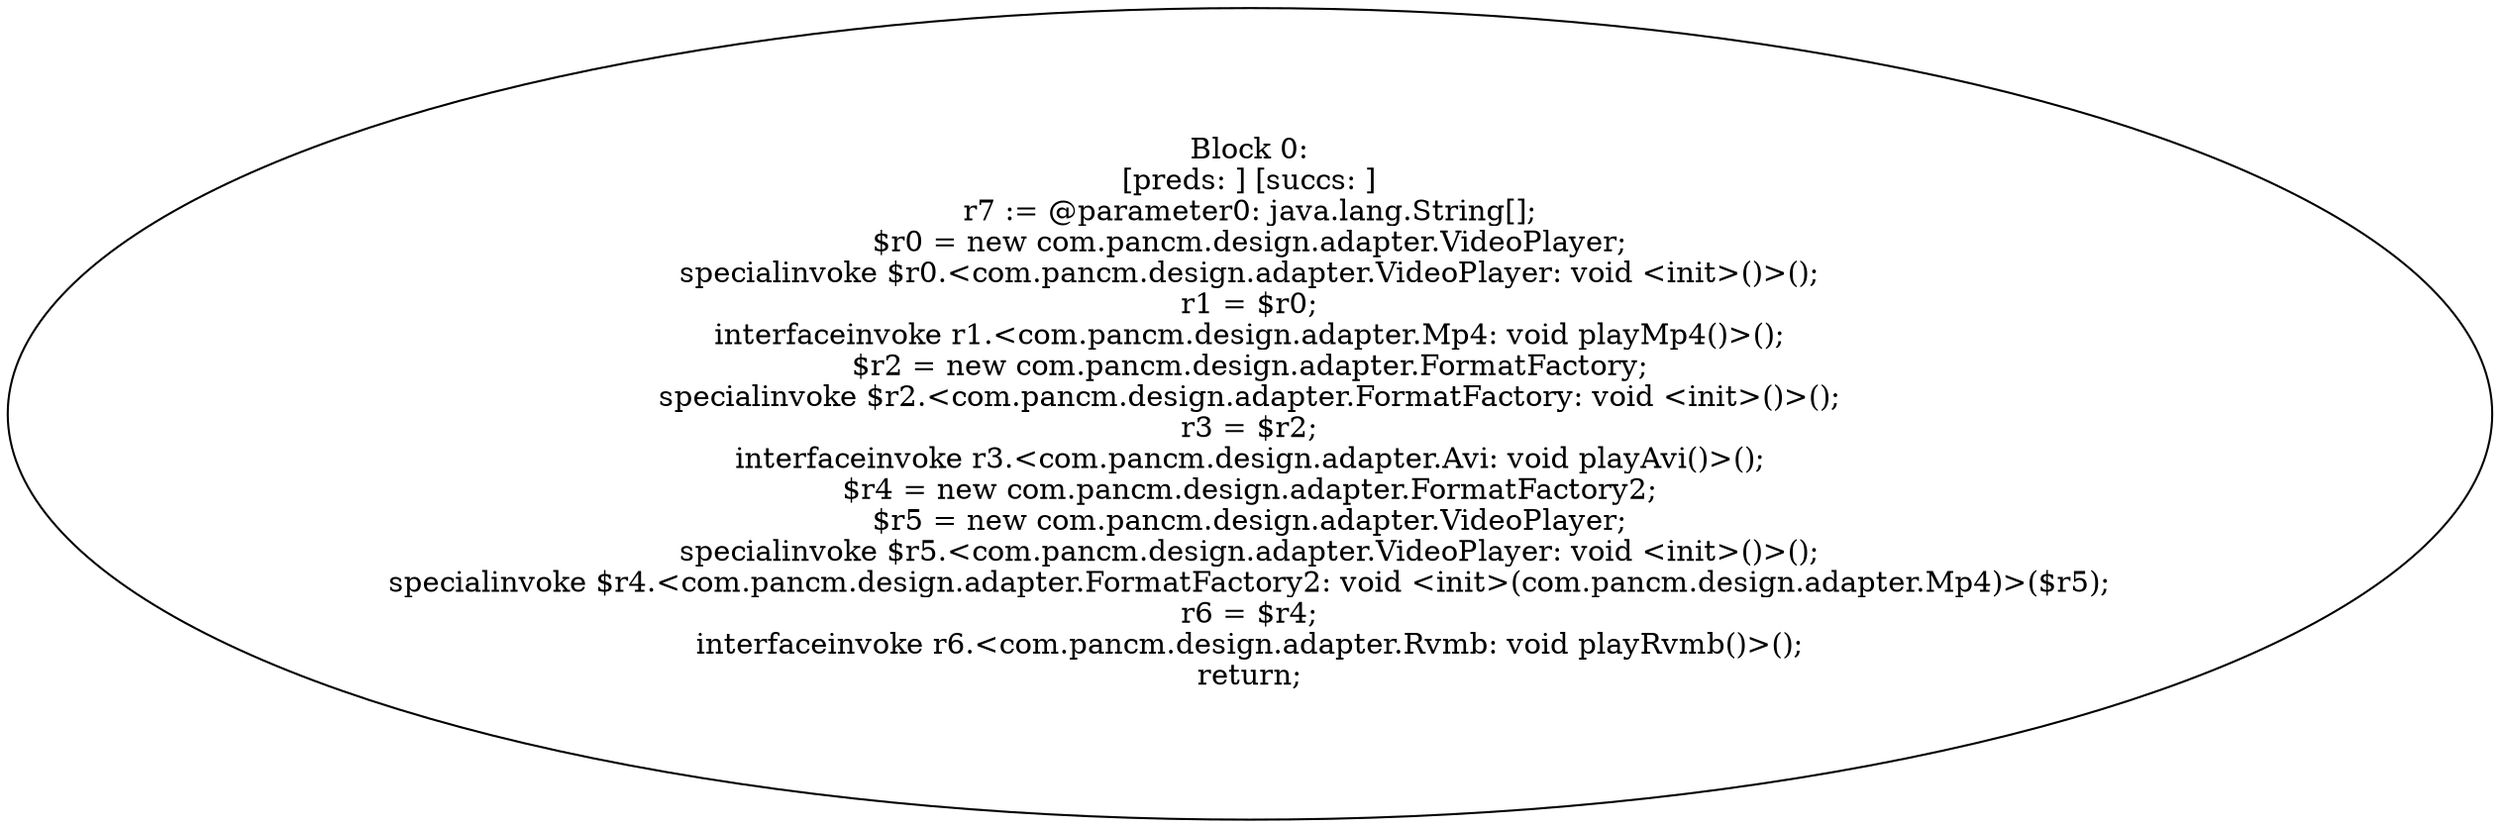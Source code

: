 digraph "unitGraph" {
    "Block 0:
[preds: ] [succs: ]
r7 := @parameter0: java.lang.String[];
$r0 = new com.pancm.design.adapter.VideoPlayer;
specialinvoke $r0.<com.pancm.design.adapter.VideoPlayer: void <init>()>();
r1 = $r0;
interfaceinvoke r1.<com.pancm.design.adapter.Mp4: void playMp4()>();
$r2 = new com.pancm.design.adapter.FormatFactory;
specialinvoke $r2.<com.pancm.design.adapter.FormatFactory: void <init>()>();
r3 = $r2;
interfaceinvoke r3.<com.pancm.design.adapter.Avi: void playAvi()>();
$r4 = new com.pancm.design.adapter.FormatFactory2;
$r5 = new com.pancm.design.adapter.VideoPlayer;
specialinvoke $r5.<com.pancm.design.adapter.VideoPlayer: void <init>()>();
specialinvoke $r4.<com.pancm.design.adapter.FormatFactory2: void <init>(com.pancm.design.adapter.Mp4)>($r5);
r6 = $r4;
interfaceinvoke r6.<com.pancm.design.adapter.Rvmb: void playRvmb()>();
return;
"
}
